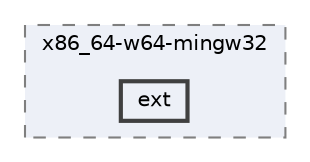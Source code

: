 digraph "C:/Users/HP/Documents/GitHub/Minero-Game/lib/include/c++/x86_64-w64-mingw32/ext"
{
 // LATEX_PDF_SIZE
  bgcolor="transparent";
  edge [fontname=Helvetica,fontsize=10,labelfontname=Helvetica,labelfontsize=10];
  node [fontname=Helvetica,fontsize=10,shape=box,height=0.2,width=0.4];
  compound=true
  subgraph clusterdir_53e7bfd505febbfd9a60e6046f464950 {
    graph [ bgcolor="#edf0f7", pencolor="grey50", label="x86_64-w64-mingw32", fontname=Helvetica,fontsize=10 style="filled,dashed", URL="dir_53e7bfd505febbfd9a60e6046f464950.html",tooltip=""]
  dir_5315c3068b0e14275cf806b9246acfd8 [label="ext", fillcolor="#edf0f7", color="grey25", style="filled,bold", URL="dir_5315c3068b0e14275cf806b9246acfd8.html",tooltip=""];
  }
}
